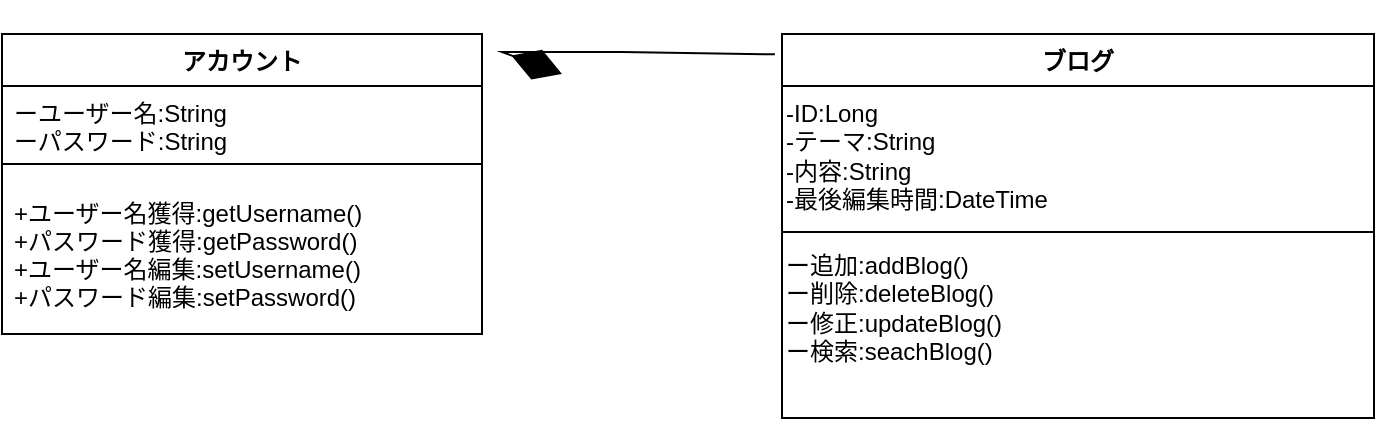 <mxfile version="20.2.4" type="device"><diagram id="jHtGdsOR3inMtpfsieAL" name="第 1 页"><mxGraphModel dx="1038" dy="571" grid="1" gridSize="10" guides="1" tooltips="1" connect="1" arrows="1" fold="1" page="1" pageScale="1" pageWidth="827" pageHeight="1169" math="0" shadow="0"><root><mxCell id="0"/><mxCell id="1" parent="0"/><mxCell id="Mlp4Xf3dmW9mGy0_7_09-1" value="アカウント" style="swimlane;fontStyle=1;align=center;verticalAlign=top;childLayout=stackLayout;horizontal=1;startSize=26;horizontalStack=0;resizeParent=1;resizeParentMax=0;resizeLast=0;collapsible=1;marginBottom=0;" vertex="1" parent="1"><mxGeometry x="90" y="80" width="240" height="150" as="geometry"/></mxCell><mxCell id="Mlp4Xf3dmW9mGy0_7_09-2" value="ーユーザー名:String&#10;ーパスワード:String" style="text;strokeColor=none;fillColor=none;align=left;verticalAlign=top;spacingLeft=4;spacingRight=4;overflow=hidden;rotatable=0;points=[[0,0.5],[1,0.5]];portConstraint=eastwest;" vertex="1" parent="Mlp4Xf3dmW9mGy0_7_09-1"><mxGeometry y="26" width="240" height="34" as="geometry"/></mxCell><mxCell id="Mlp4Xf3dmW9mGy0_7_09-3" value="" style="line;strokeWidth=1;fillColor=none;align=left;verticalAlign=middle;spacingTop=-1;spacingLeft=3;spacingRight=3;rotatable=0;labelPosition=right;points=[];portConstraint=eastwest;" vertex="1" parent="Mlp4Xf3dmW9mGy0_7_09-1"><mxGeometry y="60" width="240" height="10" as="geometry"/></mxCell><mxCell id="Mlp4Xf3dmW9mGy0_7_09-4" value="+ユーザー名獲得:getUsername()&#10;+パスワード獲得:getPassword()&#10;+ユーザー名編集:setUsername()&#10;+パスワード編集:setPassword()" style="text;strokeColor=none;fillColor=none;align=left;verticalAlign=middle;spacingLeft=4;spacingRight=4;overflow=hidden;rotatable=0;points=[[0,0.5],[1,0.5]];portConstraint=eastwest;" vertex="1" parent="Mlp4Xf3dmW9mGy0_7_09-1"><mxGeometry y="70" width="240" height="80" as="geometry"/></mxCell><mxCell id="Mlp4Xf3dmW9mGy0_7_09-5" value="ブログ" style="swimlane;fontStyle=1;align=center;verticalAlign=top;childLayout=stackLayout;horizontal=1;startSize=26;horizontalStack=0;resizeParent=1;resizeParentMax=0;resizeLast=0;collapsible=1;marginBottom=0;" vertex="1" parent="1"><mxGeometry x="480" y="80" width="296" height="192" as="geometry"/></mxCell><mxCell id="Mlp4Xf3dmW9mGy0_7_09-24" value="&lt;div style=&quot;&quot;&gt;-ID:Long&lt;span style=&quot;background-color: initial;&quot;&gt;&lt;br&gt;&lt;/span&gt;&lt;/div&gt;&lt;div style=&quot;&quot;&gt;&lt;span style=&quot;background-color: initial;&quot;&gt;-テーマ:String&lt;/span&gt;&lt;/div&gt;&lt;div style=&quot;&quot;&gt;&lt;span style=&quot;background-color: initial;&quot;&gt;-内容:String&lt;/span&gt;&lt;/div&gt;&lt;div style=&quot;&quot;&gt;&lt;span style=&quot;background-color: initial;&quot;&gt;-最後編集時間:DateTime&lt;/span&gt;&lt;/div&gt;" style="text;html=1;align=left;verticalAlign=middle;resizable=0;points=[];autosize=1;strokeColor=none;fillColor=none;" vertex="1" parent="Mlp4Xf3dmW9mGy0_7_09-5"><mxGeometry y="26" width="296" height="70" as="geometry"/></mxCell><mxCell id="Mlp4Xf3dmW9mGy0_7_09-7" value="" style="line;strokeWidth=1;fillColor=none;align=left;verticalAlign=middle;spacingTop=-1;spacingLeft=3;spacingRight=3;rotatable=0;labelPosition=right;points=[];portConstraint=eastwest;" vertex="1" parent="Mlp4Xf3dmW9mGy0_7_09-5"><mxGeometry y="96" width="296" height="6" as="geometry"/></mxCell><mxCell id="Mlp4Xf3dmW9mGy0_7_09-15" value="&lt;div style=&quot;&quot;&gt;&lt;span style=&quot;background-color: initial;&quot;&gt;ー追加:addBlog()&lt;/span&gt;&lt;/div&gt;ー削除:deleteBlog()&lt;br&gt;ー修正:updateBlog()&lt;br&gt;ー検索:seachBlog()" style="text;html=1;align=left;verticalAlign=middle;resizable=0;points=[];autosize=1;strokeColor=none;fillColor=none;labelPosition=center;verticalLabelPosition=middle;" vertex="1" parent="Mlp4Xf3dmW9mGy0_7_09-5"><mxGeometry y="102" width="296" height="70" as="geometry"/></mxCell><mxCell id="Mlp4Xf3dmW9mGy0_7_09-8" value="&#10;&#10;&#10;&#10;&#10;&#10;&#10;" style="text;strokeColor=none;fillColor=none;align=left;verticalAlign=top;spacingLeft=4;spacingRight=4;overflow=hidden;rotatable=0;points=[[0,0.5],[1,0.5]];portConstraint=eastwest;" vertex="1" parent="Mlp4Xf3dmW9mGy0_7_09-5"><mxGeometry y="172" width="296" height="20" as="geometry"/></mxCell><mxCell id="Mlp4Xf3dmW9mGy0_7_09-32" value="" style="endArrow=diamondThin;endFill=1;endSize=24;html=1;rounded=0;exitX=-0.012;exitY=0.053;exitDx=0;exitDy=0;exitPerimeter=0;" edge="1" parent="1" source="Mlp4Xf3dmW9mGy0_7_09-5"><mxGeometry width="160" relative="1" as="geometry"><mxPoint x="380" y="270" as="sourcePoint"/><mxPoint x="370" y="100" as="targetPoint"/><Array as="points"><mxPoint x="400" y="89"/><mxPoint x="350" y="89"/><mxPoint x="340" y="89"/></Array></mxGeometry></mxCell></root></mxGraphModel></diagram></mxfile>